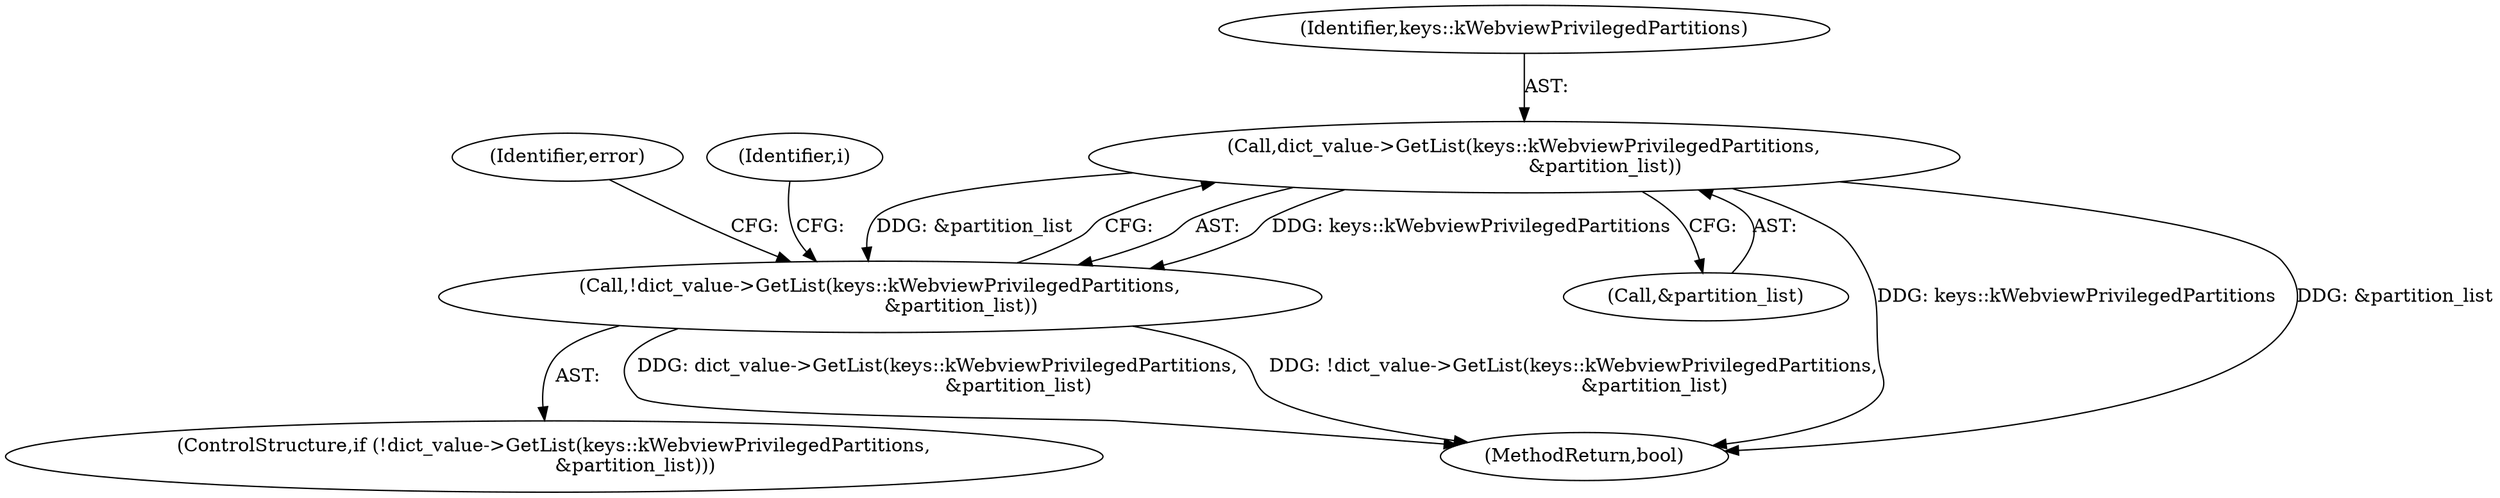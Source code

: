 digraph "0_Chrome_2aa406a8b4577103e7b933c75ec0e372830f20fe_0@pointer" {
"1000209" [label="(Call,dict_value->GetList(keys::kWebviewPrivilegedPartitions,\n                           &partition_list))"];
"1000208" [label="(Call,!dict_value->GetList(keys::kWebviewPrivilegedPartitions,\n                           &partition_list))"];
"1000208" [label="(Call,!dict_value->GetList(keys::kWebviewPrivilegedPartitions,\n                           &partition_list))"];
"1000211" [label="(Call,&partition_list)"];
"1000256" [label="(MethodReturn,bool)"];
"1000207" [label="(ControlStructure,if (!dict_value->GetList(keys::kWebviewPrivilegedPartitions,\n                           &partition_list)))"];
"1000209" [label="(Call,dict_value->GetList(keys::kWebviewPrivilegedPartitions,\n                           &partition_list))"];
"1000216" [label="(Identifier,error)"];
"1000224" [label="(Identifier,i)"];
"1000210" [label="(Identifier,keys::kWebviewPrivilegedPartitions)"];
"1000209" -> "1000208"  [label="AST: "];
"1000209" -> "1000211"  [label="CFG: "];
"1000210" -> "1000209"  [label="AST: "];
"1000211" -> "1000209"  [label="AST: "];
"1000208" -> "1000209"  [label="CFG: "];
"1000209" -> "1000256"  [label="DDG: keys::kWebviewPrivilegedPartitions"];
"1000209" -> "1000256"  [label="DDG: &partition_list"];
"1000209" -> "1000208"  [label="DDG: keys::kWebviewPrivilegedPartitions"];
"1000209" -> "1000208"  [label="DDG: &partition_list"];
"1000208" -> "1000207"  [label="AST: "];
"1000216" -> "1000208"  [label="CFG: "];
"1000224" -> "1000208"  [label="CFG: "];
"1000208" -> "1000256"  [label="DDG: dict_value->GetList(keys::kWebviewPrivilegedPartitions,\n                           &partition_list)"];
"1000208" -> "1000256"  [label="DDG: !dict_value->GetList(keys::kWebviewPrivilegedPartitions,\n                           &partition_list)"];
}
